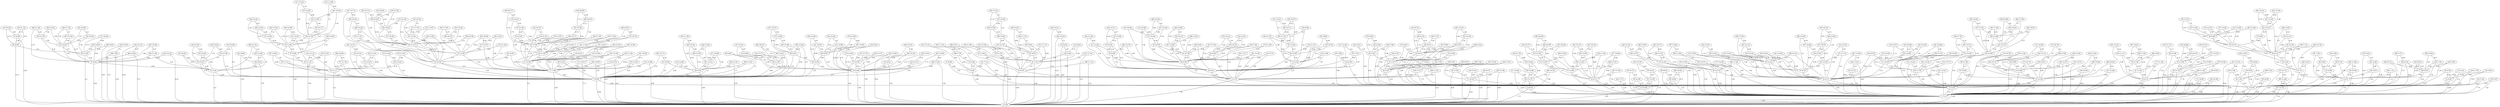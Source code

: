 graph G {
"0 (0.00)";
"1 (7.12)";
"2 (5.80)";
"3 (8.66)";
"4 (3.12)";
"5 (2.23)";
"6 (8.93)";
"7 (4.68)";
"8 (12.20)";
"9 (4.71)";
"10 (6.96)";
"11 (10.63)";
"12 (9.39)";
"13 (10.65)";
"14 (5.97)";
"15 (8.69)";
"16 (13.11)";
"17 (7.69)";
"18 (9.71)";
"19 (10.40)";
"20 (8.76)";
"21 (14.56)";
"22 (7.34)";
"23 (6.01)";
"24 (7.24)";
"25 (6.88)";
"26 (2.05)";
"27 (8.62)";
"28 (11.89)";
"29 (17.11)";
"30 (9.58)";
"31 (12.28)";
"32 (3.00)";
"33 (3.92)";
"34 (9.66)";
"35 (11.14)";
"36 (17.58)";
"37 (8.89)";
"38 (14.39)";
"39 (8.13)";
"40 (15.48)";
"41 (10.78)";
"42 (11.69)";
"43 (9.17)";
"44 (9.22)";
"45 (8.13)";
"46 (11.37)";
"47 (11.62)";
"48 (10.75)";
"49 (12.48)";
"50 (11.52)";
"51 (12.85)";
"52 (10.72)";
"53 (13.90)";
"54 (15.42)";
"55 (12.46)";
"56 (9.86)";
"57 (11.79)";
"58 (12.74)";
"59 (15.37)";
"60 (13.34)";
"61 (1.67)";
"62 (10.05)";
"63 (4.99)";
"64 (9.49)";
"65 (9.59)";
"66 (10.05)";
"67 (13.06)";
"68 (13.08)";
"69 (7.13)";
"70 (15.45)";
"71 (15.89)";
"72 (5.39)";
"73 (10.63)";
"74 (9.70)";
"75 (9.99)";
"76 (12.30)";
"77 (8.40)";
"78 (14.34)";
"79 (10.98)";
"80 (10.90)";
"81 (16.00)";
"82 (5.20)";
"83 (12.72)";
"84 (12.41)";
"85 (16.05)";
"86 (9.91)";
"87 (21.46)";
"88 (5.88)";
"89 (11.29)";
"90 (9.95)";
"91 (12.94)";
"92 (17.27)";
"93 (17.33)";
"94 (14.05)";
"95 (13.40)";
"96 (12.23)";
"97 (8.49)";
"98 (9.86)";
"99 (14.38)";
"100 (13.47)";
"101 (8.07)";
"102 (8.36)";
"103 (14.02)";
"104 (11.78)";
"105 (12.50)";
"106 (14.60)";
"107 (12.93)";
"108 (1.73)";
"109 (8.95)";
"110 (13.08)";
"111 (15.45)";
"112 (12.01)";
"113 (15.87)";
"114 (9.98)";
"115 (4.12)";
"116 (21.22)";
"117 (9.98)";
"118 (8.43)";
"119 (13.85)";
"120 (10.43)";
"121 (14.52)";
"122 (8.96)";
"123 (13.36)";
"124 (8.30)";
"125 (21.65)";
"126 (4.76)";
"127 (18.49)";
"128 (15.54)";
"129 (15.73)";
"130 (10.31)";
"131 (17.12)";
"132 (9.62)";
"133 (14.56)";
"134 (6.51)";
"135 (11.47)";
"136 (10.39)";
"137 (18.42)";
"138 (5.94)";
"139 (19.53)";
"140 (18.28)";
"141 (15.12)";
"142 (20.25)";
"143 (17.17)";
"144 (9.86)";
"145 (10.08)";
"146 (3.67)";
"147 (16.75)";
"148 (19.42)";
"149 (16.01)";
"150 (13.97)";
"151 (15.02)";
"152 (20.83)";
"153 (12.72)";
"154 (16.44)";
"155 (9.06)";
"156 (9.72)";
"157 (12.91)";
"158 (16.38)";
"159 (12.21)";
"160 (25.02)";
"161 (12.91)";
"162 (12.78)";
"163 (7.04)";
"164 (25.77)";
"165 (19.36)";
"166 (15.22)";
"167 (16.69)";
"168 (11.80)";
"169 (23.64)";
"170 (11.65)";
"171 (12.97)";
"172 (8.61)";
"173 (17.74)";
"174 (14.88)";
"175 (6.44)";
"176 (19.33)";
"177 (11.36)";
"178 (16.52)";
"179 (12.84)";
"180 (1.13)";
"181 (17.62)";
"182 (16.17)";
"183 (13.75)";
"184 (14.57)";
"185 (14.85)";
"186 (10.09)";
"187 (8.19)";
"188 (9.03)";
"189 (18.77)";
"190 (11.38)";
"191 (16.87)";
"192 (20.12)";
"193 (7.88)";
"194 (7.60)";
"195 (6.56)";
"196 (13.53)";
"197 (10.78)";
"198 (7.85)";
"199 (4.61)";
"200 (4.43)";
"201 (7.13)";
"202 (9.04)";
"203 (14.32)";
"204 (13.79)";
"205 (14.64)";
"206 (16.06)";
"207 (12.82)";
"208 (12.97)";
"209 (13.80)";
"210 (16.12)";
"211 (14.84)";
"212 (8.70)";
"213 (16.96)";
"214 (12.61)";
"215 (11.17)";
"216 (13.60)";
"217 (10.27)";
"218 (12.80)";
"219 (20.86)";
"220 (14.13)";
"221 (14.61)";
"222 (13.23)";
"223 (13.61)";
"224 (5.81)";
"225 (16.74)";
"226 (15.48)";
"227 (13.56)";
"228 (15.60)";
"229 (9.57)";
"230 (8.73)";
"231 (10.88)";
"232 (16.09)";
"233 (13.64)";
"234 (18.15)";
"235 (13.91)";
"236 (11.81)";
"237 (13.75)";
"238 (15.08)";
"239 (10.57)";
"240 (14.65)";
"241 (14.72)";
"242 (12.87)";
"243 (8.56)";
"244 (8.83)";
"245 (12.77)";
"246 (17.26)";
"247 (14.92)";
"248 (18.69)";
"249 (11.28)";
"250 (11.22)";
"251 (12.41)";
"252 (18.16)";
"253 (11.11)";
"254 (13.93)";
"255 (15.95)";
"256 (6.10)";
"257 (7.54)";
"258 (8.82)";
"259 (14.35)";
"260 (10.03)";
"261 (10.37)";
"262 (16.42)";
"263 (8.46)";
"264 (15.49)";
"265 (11.41)";
"266 (13.58)";
"267 (18.09)";
"268 (10.62)";
"269 (20.95)";
"270 (19.75)";
"271 (15.35)";
"272 (13.25)";
"273 (23.30)";
"274 (12.53)";
"275 (11.37)";
"276 (11.29)";
"277 (12.69)";
"278 (14.32)";
"279 (8.64)";
"280 (13.47)";
"281 (6.89)";
"282 (16.14)";
"283 (18.71)";
"284 (15.96)";
"285 (12.55)";
"286 (16.69)";
"287 (15.36)";
"288 (14.46)";
"289 (14.28)";
"290 (17.23)";
"291 (12.55)";
"292 (16.71)";
"293 (13.00)";
"294 (13.84)";
"295 (11.46)";
"296 (11.36)";
"297 (22.98)";
"298 (20.16)";
"299 (17.04)";
"300 (7.12)";
"301 (16.28)";
"302 (13.24)";
"303 (14.13)";
"304 (14.11)";
"305 (14.32)";
"306 (17.16)";
"307 (9.49)";
"308 (9.91)";
"309 (11.69)";
"310 (5.77)";
"311 (12.64)";
"312 (14.88)";
"313 (9.69)";
"314 (15.23)";
"315 (14.65)";
"316 (16.57)";
"317 (13.42)";
"318 (13.79)";
"319 (25.65)";
"320 (10.48)";
"321 (14.89)";
"322 (16.08)";
"323 (15.37)";
"324 (15.48)";
"325 (13.38)";
"326 (14.14)";
"327 (17.26)";
"328 (10.31)";
"329 (14.68)";
"330 (11.29)";
"331 (13.97)";
"332 (3.05)";
"333 (12.38)";
"334 (8.99)";
"335 (18.72)";
"336 (18.43)";
"337 (17.61)";
"338 (3.58)";
"339 (19.82)";
"340 (13.87)";
"341 (16.51)";
"342 (14.72)";
"343 (21.09)";
"344 (14.91)";
"345 (17.26)";
"346 (16.40)";
"347 (19.07)";
"348 (19.05)";
"349 (9.57)";
"350 (15.53)";
"351 (16.61)";
"352 (18.00)";
"353 (8.94)";
"354 (11.39)";
"355 (27.09)";
"356 (17.03)";
"357 (10.96)";
"358 (6.42)";
"359 (18.72)";
"360 (8.63)";
"361 (16.54)";
"362 (16.03)";
"363 (16.00)";
"364 (15.24)";
"365 (15.65)";
"366 (7.76)";
"367 (12.00)";
"368 (20.07)";
"369 (12.88)";
"370 (14.73)";
"371 (16.69)";
"372 (15.44)";
"373 (20.76)";
"374 (15.90)";
"375 (8.45)";
"376 (9.53)";
"377 (14.46)";
"378 (27.58)";
"379 (13.90)";
"380 (6.05)";
"381 (7.93)";
"382 (8.23)";
"383 (15.17)";
"384 (20.38)";
"385 (17.05)";
"386 (13.44)";
"387 (15.51)";
"388 (11.31)";
"389 (18.49)";
"390 (14.14)";
"391 (14.51)";
"392 (19.87)";
"393 (15.56)";
"394 (11.59)";
"395 (19.55)";
"396 (20.05)";
"397 (16.91)";
"398 (14.83)";
"399 (11.03)";
"400 (11.74)";
"401 (10.59)";
"402 (8.61)";
"403 (9.68)";
"404 (7.68)";
"405 (10.48)";
"406 (5.32)";
"407 (17.63)";
"408 (4.44)";
"409 (24.87)";
"410 (13.15)";
"411 (12.04)";
"412 (15.44)";
"413 (16.68)";
"414 (11.89)";
"415 (12.90)";
"416 (8.74)";
"417 (20.04)";
"418 (28.80)";
"419 (7.32)";
"420 (19.57)";
"421 (15.69)";
"422 (12.02)";
"423 (15.50)";
"424 (10.95)";
"425 (11.33)";
"426 (16.34)";
"427 (14.23)";
"428 (15.46)";
"429 (15.16)";
"430 (5.58)";
"431 (13.74)";
"432 (7.28)";
"433 (13.09)";
"434 (9.61)";
"435 (18.32)";
"436 (21.79)";
"437 (16.57)";
"438 (17.70)";
"439 (13.65)";
"440 (10.15)";
"441 (2.08)";
"442 (12.71)";
"443 (15.76)";
"444 (18.77)";
"445 (14.61)";
"446 (18.68)";
"447 (18.16)";
"448 (20.77)";
"449 (12.83)";
"450 (7.23)";
"451 (10.39)";
"452 (13.22)";
"453 (10.44)";
"454 (15.83)";
"455 (19.84)";
"456 (17.93)";
"457 (15.71)";
"458 (16.69)";
"459 (14.91)";
"460 (14.60)";
"461 (18.88)";
"462 (11.89)";
"463 (11.29)";
"464 (20.67)";
"465 (12.79)";
"466 (17.36)";
"467 (12.05)";
"468 (14.15)";
"469 (16.82)";
"470 (16.69)";
"471 (18.39)";
"472 (11.54)";
"473 (12.03)";
"474 (15.17)";
"475 (10.44)";
"476 (5.87)";
"477 (10.96)";
"478 (3.83)";
"479 (17.40)";
"480 (23.04)";
"481 (13.59)";
"482 (14.59)";
"483 (10.78)";
"484 (9.96)";
"485 (28.56)";
"486 (18.72)";
"487 (13.49)";
"488 (16.25)";
"489 (8.01)";
"490 (17.90)";
"491 (9.35)";
"492 (21.50)";
"493 (10.61)";
"494 (10.16)";
"495 (5.42)";
"496 (7.37)";
"497 (24.10)";
"498 (13.62)";
"499 (14.04)";
"140 (18.28)" -- "137 (18.42)" [label="6.14"];
"479 (17.40)" -- "40 (15.48)" [label="1.92"];
"357 (10.96)" -- "1 (7.12)" [label="3.84"];
"135 (11.47)" -- "80 (10.90)" [label="8.58"];
"159 (12.21)" -- "62 (10.05)" [label="6.39"];
"71 (15.89)" -- "1 (7.12)" [label="8.77"];
"60 (13.34)" -- "3 (8.66)" [label="4.68"];
"433 (13.09)" -- "56 (9.86)" [label="3.23"];
"129 (15.73)" -- "114 (9.98)" [label="5.75"];
"456 (17.93)" -- "303 (14.13)" [label="5.62"];
"19 (10.40)" -- "3 (8.66)" [label="3.55"];
"130 (10.31)" -- "112 (12.01)" [label="1.7"];
"430 (5.58)" -- "188 (9.03)" [label="6.38"];
"464 (20.67)" -- "445 (14.61)" [label="7.56"];
"75 (9.99)" -- "39 (8.13)" [label="1.86"];
"285 (12.55)" -- "251 (12.41)" [label="1.58"];
"323 (15.37)" -- "190 (11.38)" [label="3.99"];
"161 (12.91)" -- "92 (17.27)" [label="9.34"];
"199 (4.61)" -- "0 (0.00)" [label="6.61"];
"192 (20.12)" -- "50 (11.52)" [label="8.6"];
"247 (14.92)" -- "238 (15.08)" [label="4.89"];
"59 (15.37)" -- "49 (12.48)" [label="4.51"];
"396 (20.05)" -- "321 (14.89)" [label="8.43"];
"498 (13.62)" -- "207 (12.82)" [label="3.53"];
"273 (23.30)" -- "92 (17.27)" [label="9.14"];
"272 (13.25)" -- "17 (7.69)" [label="9.28"];
"207 (12.82)" -- "30 (9.58)" [label="8.93"];
"84 (12.41)" -- "18 (9.71)" [label="6.03"];
"237 (13.75)" -- "73 (10.63)" [label="9.49"];
"361 (16.54)" -- "136 (10.39)" [label="7.45"];
"352 (18.00)" -- "120 (10.43)" [label="9.53"];
"256 (6.10)" -- "188 (9.03)" [label="4.89"];
"48 (10.75)" -- "18 (9.71)" [label="1.04"];
"175 (6.44)" -- "134 (6.51)" [label="6.15"];
"468 (14.15)" -- "71 (15.89)" [label="9.59"];
"254 (13.93)" -- "16 (13.11)" [label="5.32"];
"79 (10.98)" -- "31 (12.28)" [label="4.18"];
"0 (0.00)" -- "1 (7.12)" [label="8.64"];
"79 (10.98)" -- "15 (8.69)" [label="2.29"];
"89 (11.29)" -- "27 (8.62)" [label="3.21"];
"199 (4.61)" -- "26 (2.05)" [label="2.56"];
"191 (16.87)" -- "66 (10.05)" [label="9.99"];
"489 (8.01)" -- "14 (5.97)" [label="2.04"];
"359 (18.72)" -- "53 (13.90)" [label="6.25"];
"329 (14.68)" -- "1 (7.12)" [label="7.56"];
"380 (6.05)" -- "0 (0.00)" [label="6.05"];
"235 (13.91)" -- "35 (11.14)" [label="6.96"];
"84 (12.41)" -- "74 (9.70)" [label="2.71"];
"300 (7.12)" -- "9 (4.71)" [label="2.41"];
"206 (16.06)" -- "121 (14.52)" [label="6.92"];
"293 (13.00)" -- "244 (8.83)" [label="4.17"];
"189 (18.77)" -- "21 (14.56)" [label="4.21"];
"88 (5.88)" -- "5 (2.23)" [label="3.65"];
"142 (20.25)" -- "8 (12.20)" [label="8.05"];
"422 (12.02)" -- "27 (8.62)" [label="4.58"];
"40 (15.48)" -- "21 (14.56)" [label="3.69"];
"431 (13.74)" -- "22 (7.34)" [label="6.4"];
"427 (14.23)" -- "38 (14.39)" [label="3.08"];
"490 (17.90)" -- "362 (16.03)" [label="5.7"];
"72 (5.39)" -- "4 (3.12)" [label="2.27"];
"314 (15.23)" -- "18 (9.71)" [label="5.52"];
"48 (10.75)" -- "1 (7.12)" [label="5.62"];
"436 (21.79)" -- "339 (19.82)" [label="9.89"];
"124 (8.30)" -- "0 (0.00)" [label="8.3"];
"480 (23.04)" -- "471 (18.39)" [label="6.9"];
"146 (3.67)" -- "0 (0.00)" [label="3.67"];
"175 (6.44)" -- "26 (2.05)" [label="4.39"];
"358 (6.42)" -- "0 (0.00)" [label="6.42"];
"221 (14.61)" -- "1 (7.12)" [label="7.49"];
"160 (25.02)" -- "54 (15.42)" [label="9.6"];
"80 (10.90)" -- "72 (5.39)" [label="5.51"];
"3 (8.66)" -- "2 (5.80)" [label="8.99"];
"41 (10.78)" -- "23 (6.01)" [label="4.77"];
"283 (18.71)" -- "92 (17.27)" [label="1.44"];
"338 (3.58)" -- "5 (2.23)" [label="1.35"];
"228 (15.60)" -- "92 (17.27)" [label="9.68"];
"419 (7.32)" -- "0 (0.00)" [label="7.32"];
"4 (3.12)" -- "2 (5.80)" [label="7.56"];
"195 (6.56)" -- "2 (5.80)" [label="5.59"];
"354 (11.39)" -- "190 (11.38)" [label="9.85"];
"290 (17.23)" -- "238 (15.08)" [label="2.15"];
"140 (18.28)" -- "30 (9.58)" [label="8.7"];
"462 (11.89)" -- "1 (7.12)" [label="4.77"];
"499 (14.04)" -- "188 (9.03)" [label="5.01"];
"488 (16.25)" -- "13 (10.65)" [label="8.75"];
"482 (14.59)" -- "6 (8.93)" [label="5.66"];
"126 (4.76)" -- "26 (2.05)" [label="9.83"];
"438 (17.70)" -- "372 (15.44)" [label="3.44"];
"6 (8.93)" -- "2 (5.80)" [label="3.13"];
"462 (11.89)" -- "145 (10.08)" [label="7.36"];
"443 (15.76)" -- "376 (9.53)" [label="6.23"];
"225 (16.74)" -- "41 (10.78)" [label="7.16"];
"243 (8.56)" -- "82 (5.20)" [label="4.07"];
"285 (12.55)" -- "20 (8.76)" [label="3.79"];
"469 (16.82)" -- "347 (19.07)" [label="2.25"];
"118 (8.43)" -- "102 (8.36)" [label="1.87"];
"332 (3.05)" -- "0 (0.00)" [label="3.05"];
"47 (11.62)" -- "1 (7.12)" [label="8.76"];
"233 (13.64)" -- "73 (10.63)" [label="5.4"];
"61 (1.67)" -- "0 (0.00)" [label="1.67"];
"278 (14.32)" -- "64 (9.49)" [label="4.83"];
"178 (16.52)" -- "31 (12.28)" [label="4.24"];
"424 (10.95)" -- "2 (5.80)" [label="9.74"];
"446 (18.68)" -- "217 (10.27)" [label="8.92"];
"350 (15.53)" -- "123 (13.36)" [label="7.9"];
"252 (18.16)" -- "18 (9.71)" [label="9.5"];
"210 (16.12)" -- "21 (14.56)" [label="1.56"];
"304 (14.11)" -- "129 (15.73)" [label="3.09"];
"311 (12.64)" -- "23 (6.01)" [label="9.05"];
"124 (8.30)" -- "23 (6.01)" [label="9.32"];
"297 (22.98)" -- "71 (15.89)" [label="7.09"];
"296 (11.36)" -- "27 (8.62)" [label="2.74"];
"325 (13.38)" -- "22 (7.34)" [label="6.04"];
"102 (8.36)" -- "22 (7.34)" [label="1.02"];
"158 (16.38)" -- "1 (7.12)" [label="9.64"];
"352 (18.00)" -- "89 (11.29)" [label="7.38"];
"382 (8.23)" -- "134 (6.51)" [label="1.72"];
"440 (10.15)" -- "429 (15.16)" [label="7.85"];
"40 (15.48)" -- "28 (11.89)" [label="3.59"];
"332 (3.05)" -- "12 (9.39)" [label="9.45"];
"364 (15.24)" -- "120 (10.43)" [label="4.81"];
"339 (19.82)" -- "329 (14.68)" [label="5.14"];
"310 (5.77)" -- "30 (9.58)" [label="8.38"];
"95 (13.40)" -- "11 (10.63)" [label="2.77"];
"14 (5.97)" -- "4 (3.12)" [label="2.85"];
"423 (15.50)" -- "223 (13.61)" [label="1.89"];
"486 (18.72)" -- "18 (9.71)" [label="9.16"];
"242 (12.87)" -- "24 (7.24)" [label="5.63"];
"406 (5.32)" -- "0 (0.00)" [label="5.32"];
"451 (10.39)" -- "17 (7.69)" [label="2.7"];
"453 (10.44)" -- "349 (9.57)" [label="2.41"];
"496 (7.37)" -- "358 (6.42)" [label="9.09"];
"170 (11.65)" -- "30 (9.58)" [label="2.07"];
"15 (8.69)" -- "2 (5.80)" [label="2.89"];
"53 (13.90)" -- "1 (7.12)" [label="6.78"];
"337 (17.61)" -- "106 (14.60)" [label="3.01"];
"185 (14.85)" -- "15 (8.69)" [label="6.16"];
"351 (16.61)" -- "28 (11.89)" [label="4.72"];
"217 (10.27)" -- "17 (7.69)" [label="2.58"];
"10 (6.96)" -- "7 (4.68)" [label="2.28"];
"27 (8.62)" -- "2 (5.80)" [label="2.82"];
"277 (12.69)" -- "48 (10.75)" [label="3.51"];
"54 (15.42)" -- "8 (12.20)" [label="8.28"];
"179 (12.84)" -- "111 (15.45)" [label="2.61"];
"250 (11.22)" -- "97 (8.49)" [label="2.73"];
"171 (12.97)" -- "17 (7.69)" [label="7.59"];
"212 (8.70)" -- "2 (5.80)" [label="4.47"];
"485 (28.56)" -- "269 (20.95)" [label="7.61"];
"450 (7.23)" -- "230 (8.73)" [label="3.02"];
"52 (10.72)" -- "39 (8.13)" [label="4.31"];
"389 (18.49)" -- "31 (12.28)" [label="7.7"];
"322 (16.08)" -- "232 (16.09)" [label="2.13"];
"236 (11.81)" -- "1 (7.12)" [label="4.69"];
"297 (22.98)" -- "125 (21.65)" [label="3.35"];
"365 (15.65)" -- "1 (7.12)" [label="8.53"];
"458 (16.69)" -- "241 (14.72)" [label="1.97"];
"164 (25.77)" -- "113 (15.87)" [label="9.9"];
"400 (11.74)" -- "101 (8.07)" [label="4.62"];
"490 (17.90)" -- "241 (14.72)" [label="3.18"];
"173 (17.74)" -- "19 (10.40)" [label="7.34"];
"249 (11.28)" -- "45 (8.13)" [label="3.15"];
"392 (19.87)" -- "106 (14.60)" [label="5.27"];
"61 (1.67)" -- "26 (2.05)" [label="8.84"];
"340 (13.87)" -- "2 (5.80)" [label="8.07"];
"169 (23.64)" -- "92 (17.27)" [label="6.59"];
"483 (10.78)" -- "9 (4.71)" [label="6.07"];
"37 (8.89)" -- "35 (11.14)" [label="2.25"];
"193 (7.88)" -- "0 (0.00)" [label="7.88"];
"167 (16.69)" -- "74 (9.70)" [label="6.99"];
"299 (17.04)" -- "47 (11.62)" [label="5.42"];
"162 (12.78)" -- "80 (10.90)" [label="1.88"];
"222 (13.23)" -- "112 (12.01)" [label="1.22"];
"5 (2.23)" -- "0 (0.00)" [label="2.23"];
"75 (9.99)" -- "52 (10.72)" [label="5.88"];
"92 (17.27)" -- "51 (12.85)" [label="8.23"];
"147 (16.75)" -- "31 (12.28)" [label="6.08"];
"62 (10.05)" -- "39 (8.13)" [label="7.78"];
"498 (13.62)" -- "41 (10.78)" [label="2.84"];
"176 (19.33)" -- "87 (21.46)" [label="5.56"];
"121 (14.52)" -- "55 (12.46)" [label="2.06"];
"275 (11.37)" -- "1 (7.12)" [label="4.25"];
"294 (13.84)" -- "2 (5.80)" [label="8.04"];
"312 (14.88)" -- "2 (5.80)" [label="9.08"];
"226 (15.48)" -- "1 (7.12)" [label="8.36"];
"334 (8.99)" -- "265 (11.41)" [label="8.5"];
"56 (9.86)" -- "52 (10.72)" [label="2.96"];
"380 (6.05)" -- "108 (1.73)" [label="6.56"];
"136 (10.39)" -- "37 (8.89)" [label="1.5"];
"398 (14.83)" -- "39 (8.13)" [label="6.7"];
"413 (16.68)" -- "20 (8.76)" [label="7.92"];
"111 (15.45)" -- "104 (11.78)" [label="7.34"];
"224 (5.81)" -- "0 (0.00)" [label="5.81"];
"428 (15.46)" -- "285 (12.55)" [label="2.91"];
"29 (17.11)" -- "16 (13.11)" [label="4.41"];
"76 (12.30)" -- "47 (11.62)" [label="3.23"];
"238 (15.08)" -- "209 (13.80)" [label="5.53"];
"399 (11.03)" -- "4 (3.12)" [label="9.61"];
"254 (13.93)" -- "3 (8.66)" [label="5.27"];
"325 (13.38)" -- "58 (12.74)" [label="1.74"];
"405 (10.48)" -- "27 (8.62)" [label="1.86"];
"55 (12.46)" -- "37 (8.89)" [label="9.16"];
"141 (15.12)" -- "35 (11.14)" [label="6.51"];
"415 (12.90)" -- "375 (8.45)" [label="9.35"];
"70 (15.45)" -- "28 (11.89)" [label="3.56"];
"58 (12.74)" -- "22 (7.34)" [label="9.73"];
"320 (10.48)" -- "15 (8.69)" [label="6.18"];
"10 (6.96)" -- "4 (3.12)" [label="7.24"];
"291 (12.55)" -- "30 (9.58)" [label="8.55"];
"367 (12.00)" -- "25 (6.88)" [label="9.0"];
"242 (12.87)" -- "155 (9.06)" [label="8.41"];
"445 (14.61)" -- "60 (13.34)" [label="6.09"];
"497 (24.10)" -- "347 (19.07)" [label="5.03"];
"67 (13.06)" -- "55 (12.46)" [label="8.16"];
"374 (15.90)" -- "264 (15.49)" [label="2.53"];
"421 (15.69)" -- "18 (9.71)" [label="5.98"];
"11 (10.63)" -- "2 (5.80)" [label="4.83"];
"378 (27.58)" -- "148 (19.42)" [label="8.16"];
"91 (12.94)" -- "80 (10.90)" [label="8.71"];
"8 (12.20)" -- "3 (8.66)" [label="9.78"];
"282 (16.14)" -- "223 (13.61)" [label="2.53"];
"204 (13.79)" -- "120 (10.43)" [label="7.58"];
"451 (10.39)" -- "171 (12.97)" [label="2.69"];
"116 (21.22)" -- "21 (14.56)" [label="7.45"];
"260 (10.03)" -- "118 (8.43)" [label="7.2"];
"153 (12.72)" -- "101 (8.07)" [label="7.9"];
"255 (15.95)" -- "43 (9.17)" [label="6.78"];
"107 (12.93)" -- "13 (10.65)" [label="2.28"];
"327 (17.26)" -- "41 (10.78)" [label="6.48"];
"122 (8.96)" -- "25 (6.88)" [label="2.08"];
"18 (9.71)" -- "15 (8.69)" [label="1.02"];
"28 (11.89)" -- "21 (14.56)" [label="2.67"];
"93 (17.33)" -- "92 (17.27)" [label="4.44"];
"279 (8.64)" -- "82 (5.20)" [label="3.44"];
"416 (8.74)" -- "134 (6.51)" [label="2.23"];
"73 (10.63)" -- "2 (5.80)" [label="4.83"];
"395 (19.55)" -- "289 (14.28)" [label="5.72"];
"121 (14.52)" -- "35 (11.14)" [label="9.74"];
"284 (15.96)" -- "241 (14.72)" [label="1.24"];
"195 (6.56)" -- "0 (0.00)" [label="6.56"];
"21 (14.56)" -- "17 (7.69)" [label="7.07"];
"402 (8.61)" -- "5 (2.23)" [label="6.38"];
"419 (7.32)" -- "188 (9.03)" [label="3.49"];
"156 (9.72)" -- "63 (4.99)" [label="6.67"];
"147 (16.75)" -- "114 (9.98)" [label="6.77"];
"411 (12.04)" -- "257 (7.54)" [label="4.5"];
"183 (13.75)" -- "6 (8.93)" [label="6.71"];
"337 (17.61)" -- "284 (15.96)" [label="7.91"];
"67 (13.06)" -- "37 (8.89)" [label="4.17"];
"246 (17.26)" -- "28 (11.89)" [label="5.37"];
"317 (13.42)" -- "136 (10.39)" [label="3.03"];
"151 (15.02)" -- "104 (11.78)" [label="5.58"];
"353 (8.94)" -- "1 (7.12)" [label="1.82"];
"7 (4.68)" -- "0 (0.00)" [label="4.68"];
"450 (7.23)" -- "61 (1.67)" [label="5.56"];
"115 (4.12)" -- "12 (9.39)" [label="6.46"];
"203 (14.32)" -- "15 (8.69)" [label="6.37"];
"341 (16.51)" -- "1 (7.12)" [label="9.39"];
"77 (8.40)" -- "26 (2.05)" [label="8.55"];
"309 (11.69)" -- "239 (10.57)" [label="1.12"];
"363 (16.00)" -- "352 (18.00)" [label="2.0"];
"164 (25.77)" -- "125 (21.65)" [label="7.16"];
"12 (9.39)" -- "0 (0.00)" [label="9.39"];
"92 (17.27)" -- "19 (10.40)" [label="6.87"];
"35 (11.14)" -- "16 (13.11)" [label="7.12"];
"474 (15.17)" -- "104 (11.78)" [label="5.86"];
"340 (13.87)" -- "95 (13.40)" [label="1.15"];
"16 (13.11)" -- "3 (8.66)" [label="4.45"];
"38 (14.39)" -- "2 (5.80)" [label="8.59"];
"182 (16.17)" -- "136 (10.39)" [label="6.99"];
"321 (14.89)" -- "31 (12.28)" [label="9.93"];
"100 (13.47)" -- "2 (5.80)" [label="7.95"];
"188 (9.03)" -- "5 (2.23)" [label="7.49"];
"362 (16.03)" -- "241 (14.72)" [label="1.31"];
"335 (18.72)" -- "173 (17.74)" [label="7.8"];
"273 (23.30)" -- "148 (19.42)" [label="3.88"];
"245 (12.77)" -- "25 (6.88)" [label="5.89"];
"197 (10.78)" -- "2 (5.80)" [label="7.54"];
"292 (16.71)" -- "265 (11.41)" [label="9.02"];
"36 (17.58)" -- "21 (14.56)" [label="7.39"];
"437 (16.57)" -- "374 (15.90)" [label="5.02"];
"343 (21.09)" -- "111 (15.45)" [label="7.91"];
"283 (18.71)" -- "169 (23.64)" [label="6.12"];
"244 (8.83)" -- "2 (5.80)" [label="7.87"];
"223 (13.61)" -- "39 (8.13)" [label="5.48"];
"86 (9.91)" -- "66 (10.05)" [label="3.37"];
"381 (7.93)" -- "5 (2.23)" [label="5.7"];
"326 (14.14)" -- "208 (12.97)" [label="4.35"];
"177 (11.36)" -- "47 (11.62)" [label="3.9"];
"37 (8.89)" -- "2 (5.80)" [label="3.09"];
"276 (11.29)" -- "114 (9.98)" [label="1.31"];
"24 (7.24)" -- "0 (0.00)" [label="7.63"];
"481 (13.59)" -- "1 (7.12)" [label="8.85"];
"188 (9.03)" -- "0 (0.00)" [label="9.03"];
"408 (4.44)" -- "61 (1.67)" [label="2.77"];
"33 (3.92)" -- "7 (4.68)" [label="5.45"];
"143 (17.17)" -- "60 (13.34)" [label="3.83"];
"31 (12.28)" -- "1 (7.12)" [label="5.16"];
"476 (5.87)" -- "1 (7.12)" [label="7.61"];
"302 (13.24)" -- "133 (14.56)" [label="2.52"];
"495 (5.42)" -- "0 (0.00)" [label="5.42"];
"11 (10.63)" -- "6 (8.93)" [label="2.58"];
"495 (5.42)" -- "108 (1.73)" [label="7.4"];
"76 (12.30)" -- "45 (8.13)" [label="9.5"];
"487 (13.49)" -- "39 (8.13)" [label="6.2"];
"258 (8.82)" -- "23 (6.01)" [label="2.81"];
"181 (17.62)" -- "21 (14.56)" [label="3.06"];
"131 (17.12)" -- "18 (9.71)" [label="7.41"];
"66 (10.05)" -- "25 (6.88)" [label="4.0"];
"258 (8.82)" -- "41 (10.78)" [label="1.99"];
"464 (20.67)" -- "60 (13.34)" [label="7.33"];
"210 (16.12)" -- "116 (21.22)" [label="5.1"];
"386 (13.44)" -- "25 (6.88)" [label="6.86"];
"213 (16.96)" -- "30 (9.58)" [label="7.38"];
"80 (10.90)" -- "23 (6.01)" [label="5.89"];
"4 (3.12)" -- "0 (0.00)" [label="3.81"];
"158 (16.38)" -- "31 (12.28)" [label="4.1"];
"292 (16.71)" -- "91 (12.94)" [label="3.77"];
"296 (11.36)" -- "204 (13.79)" [label="2.43"];
"45 (8.13)" -- "15 (8.69)" [label="2.98"];
"94 (14.05)" -- "30 (9.58)" [label="4.47"];
"418 (28.80)" -- "355 (27.09)" [label="1.71"];
"183 (13.75)" -- "1 (7.12)" [label="6.63"];
"172 (8.61)" -- "2 (5.80)" [label="2.81"];
"442 (12.71)" -- "375 (8.45)" [label="4.26"];
"150 (13.97)" -- "36 (17.58)" [label="7.63"];
"421 (15.69)" -- "84 (12.41)" [label="5.46"];
"200 (4.43)" -- "0 (0.00)" [label="4.43"];
"366 (7.76)" -- "33 (3.92)" [label="3.84"];
"395 (19.55)" -- "19 (10.40)" [label="9.15"];
"8 (12.20)" -- "2 (5.80)" [label="6.4"];
"78 (14.34)" -- "1 (7.12)" [label="7.22"];
"435 (18.32)" -- "298 (20.16)" [label="1.84"];
"437 (16.57)" -- "86 (9.91)" [label="6.66"];
"439 (13.65)" -- "43 (9.17)" [label="4.48"];
"447 (18.16)" -- "255 (15.95)" [label="7.82"];
"58 (12.74)" -- "2 (5.80)" [label="6.94"];
"364 (15.24)" -- "204 (13.79)" [label="7.49"];
"85 (16.05)" -- "19 (10.40)" [label="8.46"];
"471 (18.39)" -- "137 (18.42)" [label="4.88"];
"463 (11.29)" -- "23 (6.01)" [label="5.28"];
"186 (10.09)" -- "3 (8.66)" [label="1.43"];
"399 (11.03)" -- "2 (5.80)" [label="5.23"];
"66 (10.05)" -- "3 (8.66)" [label="1.39"];
"374 (15.90)" -- "86 (9.91)" [label="5.99"];
"129 (15.73)" -- "31 (12.28)" [label="9.39"];
"321 (14.89)" -- "1 (7.12)" [label="7.77"];
"384 (20.38)" -- "51 (12.85)" [label="7.53"];
"240 (14.65)" -- "37 (8.89)" [label="5.76"];
"32 (3.00)" -- "9 (4.71)" [label="1.71"];
"149 (16.01)" -- "114 (9.98)" [label="6.03"];
"272 (13.25)" -- "3 (8.66)" [label="4.59"];
"39 (8.13)" -- "9 (4.71)" [label="7.42"];
"414 (11.89)" -- "361 (16.54)" [label="8.32"];
"259 (14.35)" -- "2 (5.80)" [label="8.55"];
"98 (9.86)" -- "60 (13.34)" [label="6.81"];
"214 (12.61)" -- "18 (9.71)" [label="2.9"];
"476 (5.87)" -- "0 (0.00)" [label="5.87"];
"125 (21.65)" -- "113 (15.87)" [label="5.78"];
"413 (16.68)" -- "251 (12.41)" [label="5.84"];
"486 (18.72)" -- "84 (12.41)" [label="6.31"];
"87 (21.46)" -- "36 (17.58)" [label="5.29"];
"461 (18.88)" -- "111 (15.45)" [label="4.51"];
"127 (18.49)" -- "92 (17.27)" [label="1.22"];
"234 (18.15)" -- "64 (9.49)" [label="9.41"];
"481 (13.59)" -- "236 (11.81)" [label="1.78"];
"379 (13.90)" -- "109 (8.95)" [label="4.95"];
"13 (10.65)" -- "2 (5.80)" [label="4.85"];
"384 (20.38)" -- "92 (17.27)" [label="3.33"];
"338 (3.58)" -- "156 (9.72)" [label="7.39"];
"97 (8.49)" -- "90 (9.95)" [label="1.46"];
"137 (18.42)" -- "30 (9.58)" [label="8.84"];
"209 (13.80)" -- "14 (5.97)" [label="7.83"];
"361 (16.54)" -- "216 (13.60)" [label="2.94"];
"119 (13.85)" -- "74 (9.70)" [label="7.46"];
"172 (8.61)" -- "25 (6.88)" [label="2.99"];
"200 (4.43)" -- "9 (4.71)" [label="8.37"];
"156 (9.72)" -- "5 (2.23)" [label="7.49"];
"180 (1.13)" -- "0 (0.00)" [label="1.13"];
"222 (13.23)" -- "16 (13.11)" [label="4.85"];
"25 (6.88)" -- "2 (5.80)" [label="1.08"];
"221 (14.61)" -- "18 (9.71)" [label="7.05"];
"346 (16.40)" -- "66 (10.05)" [label="6.35"];
"55 (12.46)" -- "35 (11.14)" [label="1.32"];
"318 (13.79)" -- "1 (7.12)" [label="6.67"];
"231 (10.88)" -- "109 (8.95)" [label="5.13"];
"232 (16.09)" -- "111 (15.45)" [label="9.88"];
"251 (12.41)" -- "3 (8.66)" [label="4.1"];
"227 (13.56)" -- "223 (13.61)" [label="6.44"];
"422 (12.02)" -- "2 (5.80)" [label="6.22"];
"42 (11.69)" -- "14 (5.97)" [label="6.33"];
"313 (9.69)" -- "26 (2.05)" [label="7.64"];
"231 (10.88)" -- "25 (6.88)" [label="4.0"];
"346 (16.40)" -- "191 (16.87)" [label="5.67"];
"149 (16.01)" -- "31 (12.28)" [label="8.95"];
"369 (12.88)" -- "2 (5.80)" [label="7.08"];
"266 (13.58)" -- "11 (10.63)" [label="2.95"];
"447 (18.16)" -- "43 (9.17)" [label="8.99"];
"3 (8.66)" -- "0 (0.00)" [label="8.66"];
"46 (11.37)" -- "13 (10.65)" [label="2.24"];
"405 (10.48)" -- "295 (11.46)" [label="3.78"];
"295 (11.46)" -- "27 (8.62)" [label="2.84"];
"54 (15.42)" -- "3 (8.66)" [label="6.76"];
"455 (19.84)" -- "337 (17.61)" [label="9.53"];
"324 (15.48)" -- "231 (10.88)" [label="4.6"];
"391 (14.51)" -- "292 (16.71)" [label="8.34"];
"227 (13.56)" -- "39 (8.13)" [label="5.43"];
"51 (12.85)" -- "17 (7.69)" [label="5.16"];
"86 (9.91)" -- "3 (8.66)" [label="1.25"];
"208 (12.97)" -- "1 (7.12)" [label="5.85"];
"278 (14.32)" -- "234 (18.15)" [label="7.26"];
"291 (12.55)" -- "4 (3.12)" [label="9.43"];
"409 (24.87)" -- "355 (27.09)" [label="4.13"];
"9 (4.71)" -- "5 (2.23)" [label="9.52"];
"303 (14.13)" -- "18 (9.71)" [label="4.42"];
"397 (16.91)" -- "299 (17.04)" [label="8.01"];
"18 (9.71)" -- "1 (7.12)" [label="3.49"];
"145 (10.08)" -- "5 (2.23)" [label="8.36"];
"299 (17.04)" -- "76 (12.30)" [label="4.79"];
"345 (17.26)" -- "284 (15.96)" [label="6.65"];
"217 (10.27)" -- "51 (12.85)" [label="4.93"];
"457 (15.71)" -- "395 (19.55)" [label="5.02"];
"166 (15.22)" -- "74 (9.70)" [label="5.78"];
"287 (15.36)" -- "120 (10.43)" [label="7.49"];
"88 (5.88)" -- "63 (4.99)" [label="5.03"];
"56 (9.86)" -- "39 (8.13)" [label="1.73"];
"275 (11.37)" -- "68 (13.08)" [label="1.71"];
"33 (3.92)" -- "0 (0.00)" [label="3.92"];
"286 (16.69)" -- "3 (8.66)" [label="8.03"];
"229 (9.57)" -- "2 (5.80)" [label="3.77"];
"202 (9.04)" -- "14 (5.97)" [label="3.07"];
"268 (10.62)" -- "27 (8.62)" [label="2.0"];
"348 (19.05)" -- "333 (12.38)" [label="6.67"];
"385 (17.05)" -- "298 (20.16)" [label="5.37"];
"259 (14.35)" -- "20 (8.76)" [label="9.05"];
"344 (14.91)" -- "234 (18.15)" [label="3.24"];
"85 (16.05)" -- "17 (7.69)" [label="8.36"];
"306 (17.16)" -- "287 (15.36)" [label="1.8"];
"473 (12.03)" -- "254 (13.93)" [label="7.84"];
"323 (15.37)" -- "255 (15.95)" [label="5.48"];
"394 (11.59)" -- "20 (8.76)" [label="2.83"];
"130 (10.31)" -- "3 (8.66)" [label="1.65"];
"371 (16.69)" -- "129 (15.73)" [label="4.1"];
"135 (11.47)" -- "23 (6.01)" [label="5.46"];
"30 (9.58)" -- "23 (6.01)" [label="7.75"];
"197 (10.78)" -- "1 (7.12)" [label="3.66"];
"239 (10.57)" -- "1 (7.12)" [label="3.45"];
"26 (2.05)" -- "0 (0.00)" [label="2.05"];
"385 (17.05)" -- "51 (12.85)" [label="4.2"];
"342 (14.72)" -- "2 (5.80)" [label="8.92"];
"438 (17.70)" -- "387 (15.51)" [label="2.19"];
"120 (10.43)" -- "89 (11.29)" [label="3.73"];
"157 (12.91)" -- "25 (6.88)" [label="6.03"];
"241 (14.72)" -- "15 (8.69)" [label="6.03"];
"69 (7.13)" -- "4 (3.12)" [label="4.01"];
"98 (9.86)" -- "3 (8.66)" [label="1.2"];
"247 (14.92)" -- "209 (13.80)" [label="1.12"];
"452 (13.22)" -- "45 (8.13)" [label="5.09"];
"191 (16.87)" -- "109 (8.95)" [label="7.92"];
"383 (15.17)" -- "81 (16.00)" [label="9.33"];
"64 (9.49)" -- "4 (3.12)" [label="8.17"];
"298 (20.16)" -- "92 (17.27)" [label="5.96"];
"289 (14.28)" -- "93 (17.33)" [label="3.14"];
"418 (28.80)" -- "409 (24.87)" [label="9.38"];
"194 (7.60)" -- "26 (2.05)" [label="8.74"];
"319 (25.65)" -- "169 (23.64)" [label="8.85"];
"108 (1.73)" -- "0 (0.00)" [label="1.73"];
"68 (13.08)" -- "53 (13.90)" [label="9.15"];
"274 (12.53)" -- "52 (10.72)" [label="1.81"];
"280 (13.47)" -- "48 (10.75)" [label="2.72"];
"382 (8.23)" -- "230 (8.73)" [label="6.54"];
"225 (16.74)" -- "207 (12.82)" [label="3.92"];
"69 (7.13)" -- "30 (9.58)" [label="2.45"];
"270 (19.75)" -- "181 (17.62)" [label="6.69"];
"440 (10.15)" -- "25 (6.88)" [label="3.27"];
"282 (16.14)" -- "227 (13.56)" [label="9.94"];
"423 (15.50)" -- "227 (13.56)" [label="8.84"];
"111 (15.45)" -- "18 (9.71)" [label="9.72"];
"105 (12.50)" -- "48 (10.75)" [label="4.29"];
"261 (10.37)" -- "3 (8.66)" [label="1.71"];
"257 (7.54)" -- "23 (6.01)" [label="1.53"];
"460 (14.60)" -- "167 (16.69)" [label="6.35"];
"110 (13.08)" -- "23 (6.01)" [label="7.07"];
"480 (23.04)" -- "137 (18.42)" [label="4.62"];
"139 (19.53)" -- "111 (15.45)" [label="5.78"];
"434 (9.61)" -- "109 (8.95)" [label="6.18"];
"47 (11.62)" -- "45 (8.13)" [label="3.49"];
"281 (6.89)" -- "2 (5.80)" [label="1.09"];
"212 (8.70)" -- "17 (7.69)" [label="1.01"];
"326 (14.14)" -- "1 (7.12)" [label="7.02"];
"280 (13.47)" -- "78 (14.34)" [label="3.35"];
"63 (4.99)" -- "0 (0.00)" [label="4.99"];
"308 (9.91)" -- "1 (7.12)" [label="2.79"];
"460 (14.60)" -- "74 (9.70)" [label="4.9"];
"274 (12.53)" -- "56 (9.86)" [label="7.96"];
"322 (16.08)" -- "104 (11.78)" [label="4.3"];
"115 (4.12)" -- "0 (0.00)" [label="4.12"];
"387 (15.51)" -- "372 (15.44)" [label="6.5"];
"439 (13.65)" -- "113 (15.87)" [label="2.61"];
"96 (12.23)" -- "17 (7.69)" [label="4.54"];
"375 (8.45)" -- "34 (9.66)" [label="1.21"];
"392 (19.87)" -- "284 (15.96)" [label="7.93"];
"246 (17.26)" -- "36 (17.58)" [label="5.78"];
"262 (16.42)" -- "67 (13.06)" [label="3.36"];
"357 (10.96)" -- "309 (11.69)" [label="5.73"];
"327 (17.26)" -- "30 (9.58)" [label="8.21"];
"192 (20.12)" -- "53 (13.90)" [label="7.84"];
"407 (17.63)" -- "43 (9.17)" [label="8.46"];
"198 (7.85)" -- "27 (8.62)" [label="1.94"];
"45 (8.13)" -- "1 (7.12)" [label="1.01"];
"484 (9.96)" -- "45 (8.13)" [label="1.83"];
"29 (17.11)" -- "3 (8.66)" [label="8.45"];
"411 (12.04)" -- "23 (6.01)" [label="8.97"];
"349 (9.57)" -- "26 (2.05)" [label="7.52"];
"477 (10.96)" -- "43 (9.17)" [label="1.79"];
"463 (11.29)" -- "311 (12.64)" [label="8.82"];
"387 (15.51)" -- "203 (14.32)" [label="1.19"];
"162 (12.78)" -- "91 (12.94)" [label="3.99"];
"1 (7.12)" -- "2 (5.80)" [label="1.32"];
"39 (8.13)" -- "32 (3.00)" [label="5.13"];
"206 (16.06)" -- "55 (12.46)" [label="3.6"];
"353 (8.94)" -- "45 (8.13)" [label="5.9"];
"203 (14.32)" -- "104 (11.78)" [label="2.54"];
"46 (11.37)" -- "1 (7.12)" [label="4.25"];
"431 (13.74)" -- "2 (5.80)" [label="8.57"];
"343 (21.09)" -- "232 (16.09)" [label="5.0"];
"425 (11.33)" -- "366 (7.76)" [label="7.15"];
"145 (10.08)" -- "1 (7.12)" [label="2.96"];
"51 (12.85)" -- "19 (10.40)" [label="5.71"];
"120 (10.43)" -- "27 (8.62)" [label="1.81"];
"412 (15.44)" -- "3 (8.66)" [label="6.78"];
"333 (12.38)" -- "54 (15.42)" [label="4.7"];
"9 (4.71)" -- "0 (0.00)" [label="8.33"];
"218 (12.80)" -- "20 (8.76)" [label="4.04"];
"294 (13.84)" -- "73 (10.63)" [label="6.51"];
"489 (8.01)" -- "42 (11.69)" [label="5.95"];
"305 (14.32)" -- "285 (12.55)" [label="3.85"];
"300 (7.12)" -- "39 (8.13)" [label="4.96"];
"103 (14.02)" -- "74 (9.70)" [label="9.47"];
"372 (15.44)" -- "104 (11.78)" [label="3.66"];
"189 (18.77)" -- "36 (17.58)" [label="8.36"];
"355 (27.09)" -- "36 (17.58)" [label="9.51"];
"232 (16.09)" -- "104 (11.78)" [label="4.31"];
"494 (10.16)" -- "20 (8.76)" [label="1.5"];
"113 (15.87)" -- "71 (15.89)" [label="9.85"];
"108 (1.73)" -- "4 (3.12)" [label="9.1"];
"245 (12.77)" -- "73 (10.63)" [label="8.06"];
"373 (20.76)" -- "288 (14.46)" [label="6.3"];
"19 (10.40)" -- "17 (7.69)" [label="2.71"];
"443 (15.76)" -- "107 (12.93)" [label="9.68"];
"64 (9.49)" -- "30 (9.58)" [label="1.9"];
"334 (8.99)" -- "72 (5.39)" [label="3.6"];
"324 (15.48)" -- "109 (8.95)" [label="8.41"];
"417 (20.04)" -- "89 (11.29)" [label="8.75"];
"68 (13.08)" -- "1 (7.12)" [label="8.41"];
"467 (12.05)" -- "349 (9.57)" [label="2.48"];
"20 (8.76)" -- "2 (5.80)" [label="2.96"];
"279 (8.64)" -- "243 (8.56)" [label="8.66"];
"30 (9.58)" -- "4 (3.12)" [label="7.32"];
"184 (14.57)" -- "114 (9.98)" [label="8.54"];
"139 (19.53)" -- "18 (9.71)" [label="9.82"];
"133 (14.56)" -- "21 (14.56)" [label="9.05"];
"184 (14.57)" -- "1 (7.12)" [label="7.45"];
"391 (14.51)" -- "265 (11.41)" [label="3.1"];
"128 (15.54)" -- "103 (14.02)" [label="2.06"];
"320 (10.48)" -- "2 (5.80)" [label="4.68"];
"251 (12.41)" -- "20 (8.76)" [label="3.65"];
"262 (16.42)" -- "55 (12.46)" [label="6.15"];
"432 (7.28)" -- "64 (9.49)" [label="2.21"];
"401 (10.59)" -- "25 (6.88)" [label="3.71"];
"101 (8.07)" -- "22 (7.34)" [label="2.19"];
"429 (15.16)" -- "172 (8.61)" [label="8.39"];
"379 (13.90)" -- "367 (12.00)" [label="8.82"];
"448 (20.77)" -- "36 (17.58)" [label="3.19"];
"455 (19.84)" -- "106 (14.60)" [label="5.24"];
"328 (10.31)" -- "260 (10.03)" [label="8.49"];
"376 (9.53)" -- "2 (5.80)" [label="3.73"];
"289 (14.28)" -- "19 (10.40)" [label="3.88"];
"50 (11.52)" -- "45 (8.13)" [label="4.25"];
"492 (21.50)" -- "31 (12.28)" [label="9.22"];
"89 (11.29)" -- "2 (5.80)" [label="9.1"];
"62 (10.05)" -- "32 (3.00)" [label="7.05"];
"456 (17.93)" -- "18 (9.71)" [label="8.22"];
"271 (15.35)" -- "50 (11.52)" [label="3.83"];
"134 (6.51)" -- "26 (2.05)" [label="7.19"];
"220 (14.13)" -- "3 (8.66)" [label="5.47"];
"179 (12.84)" -- "18 (9.71)" [label="3.13"];
"169 (23.64)" -- "148 (19.42)" [label="4.22"];
"116 (21.22)" -- "36 (17.58)" [label="9.38"];
"378 (27.58)" -- "169 (23.64)" [label="7.65"];
"386 (13.44)" -- "2 (5.80)" [label="7.64"];
"159 (12.21)" -- "39 (8.13)" [label="4.08"];
"409 (24.87)" -- "36 (17.58)" [label="7.29"];
"453 (10.44)" -- "134 (6.51)" [label="3.93"];
"393 (15.56)" -- "133 (14.56)" [label="8.73"];
"493 (10.61)" -- "25 (6.88)" [label="3.73"];
"307 (9.49)" -- "26 (2.05)" [label="8.87"];
"201 (7.13)" -- "7 (4.68)" [label="2.45"];
"350 (15.53)" -- "56 (9.86)" [label="5.67"];
"63 (4.99)" -- "5 (2.23)" [label="9.25"];
"430 (5.58)" -- "5 (2.23)" [label="3.35"];
"354 (11.39)" -- "43 (9.17)" [label="2.22"];
"256 (6.10)" -- "0 (0.00)" [label="6.1"];
"402 (8.61)" -- "188 (9.03)" [label="3.63"];
"344 (14.91)" -- "64 (9.49)" [label="5.42"];
"308 (9.91)" -- "263 (8.46)" [label="2.58"];
"209 (13.80)" -- "153 (12.72)" [label="4.56"];
"34 (9.66)" -- "23 (6.01)" [label="7.91"];
"360 (8.63)" -- "2 (5.80)" [label="2.83"];
"253 (11.11)" -- "45 (8.13)" [label="2.98"];
"293 (13.00)" -- "8 (12.20)" [label="9.7"];
"142 (20.25)" -- "54 (15.42)" [label="8.01"];
"155 (9.06)" -- "24 (7.24)" [label="5.76"];
"465 (12.79)" -- "30 (9.58)" [label="9.58"];
"468 (14.15)" -- "43 (9.17)" [label="4.98"];
"248 (18.69)" -- "225 (16.74)" [label="5.01"];
"230 (8.73)" -- "134 (6.51)" [label="7.34"];
"482 (14.59)" -- "183 (13.75)" [label="2.41"];
"376 (9.53)" -- "107 (12.93)" [label="5.03"];
"24 (7.24)" -- "2 (5.80)" [label="7.86"];
"123 (13.36)" -- "52 (10.72)" [label="8.48"];
"90 (9.95)" -- "89 (11.29)" [label="1.34"];
"202 (9.04)" -- "101 (8.07)" [label="9.16"];
"388 (11.31)" -- "14 (5.97)" [label="9.59"];
"362 (16.03)" -- "284 (15.96)" [label="3.85"];
"287 (15.36)" -- "27 (8.62)" [label="6.74"];
"266 (13.58)" -- "2 (5.80)" [label="8.08"];
"410 (13.15)" -- "366 (7.76)" [label="6.66"];
"31 (12.28)" -- "15 (8.69)" [label="8.55"];
"441 (2.08)" -- "146 (3.67)" [label="2.98"];
"50 (11.52)" -- "1 (7.12)" [label="4.4"];
"211 (14.84)" -- "1 (7.12)" [label="7.72"];
"381 (7.93)" -- "88 (5.88)" [label="5.57"];
"174 (14.88)" -- "50 (11.52)" [label="9.17"];
"36 (17.58)" -- "28 (11.89)" [label="5.69"];
"249 (11.28)" -- "1 (7.12)" [label="9.16"];
"436 (21.79)" -- "329 (14.68)" [label="7.11"];
"150 (13.97)" -- "28 (11.89)" [label="2.08"];
"21 (14.56)" -- "2 (5.80)" [label="9.0"];
"219 (20.86)" -- "192 (20.12)" [label="2.59"];
"435 (18.32)" -- "92 (17.27)" [label="1.05"];
"497 (24.10)" -- "469 (16.82)" [label="9.13"];
"341 (16.51)" -- "114 (9.98)" [label="9.51"];
"240 (14.65)" -- "55 (12.46)" [label="8.4"];
"114 (9.98)" -- "31 (12.28)" [label="8.66"];
"119 (13.85)" -- "84 (12.41)" [label="1.44"];
"478 (3.83)" -- "441 (2.08)" [label="1.75"];
"312 (14.88)" -- "17 (7.69)" [label="9.64"];
"390 (14.14)" -- "8 (12.20)" [label="3.55"];
"356 (17.03)" -- "18 (9.71)" [label="7.32"];
"174 (14.88)" -- "1 (7.12)" [label="7.76"];
"157 (12.91)" -- "122 (8.96)" [label="4.07"];
"449 (12.83)" -- "86 (9.91)" [label="4.65"];
"133 (14.56)" -- "17 (7.69)" [label="6.87"];
"397 (16.91)" -- "76 (12.30)" [label="4.61"];
"82 (5.20)" -- "61 (1.67)" [label="3.53"];
"131 (17.12)" -- "103 (14.02)" [label="9.62"];
"433 (13.09)" -- "52 (10.72)" [label="6.05"];
"474 (15.17)" -- "18 (9.71)" [label="5.46"];
"160 (25.02)" -- "152 (20.83)" [label="7.64"];
"466 (17.36)" -- "48 (10.75)" [label="6.61"];
"73 (10.63)" -- "25 (6.88)" [label="5.55"];
"144 (9.86)" -- "1 (7.12)" [label="2.74"];
"125 (21.65)" -- "71 (15.89)" [label="8.29"];
"244 (8.83)" -- "8 (12.20)" [label="8.89"];
"151 (15.02)" -- "15 (8.69)" [label="6.33"];
"234 (18.15)" -- "30 (9.58)" [label="8.97"];
"163 (7.04)" -- "0 (0.00)" [label="7.04"];
"123 (13.36)" -- "56 (9.86)" [label="3.5"];
"250 (11.22)" -- "90 (9.95)" [label="5.22"];
"313 (9.69)" -- "61 (1.67)" [label="8.11"];
"102 (8.36)" -- "2 (5.80)" [label="2.91"];
"277 (12.69)" -- "18 (9.71)" [label="2.98"];
"53 (13.90)" -- "50 (11.52)" [label="6.53"];
"429 (15.16)" -- "25 (6.88)" [label="8.28"];
"358 (6.42)" -- "188 (9.03)" [label="9.54"];
"398 (14.83)" -- "159 (12.21)" [label="3.19"];
"182 (16.17)" -- "55 (12.46)" [label="3.71"];
"180 (1.13)" -- "5 (2.23)" [label="8.48"];
"284 (15.96)" -- "106 (14.60)" [label="9.2"];
"226 (15.48)" -- "184 (14.57)" [label="8.96"];
"487 (13.49)" -- "56 (9.86)" [label="3.63"];
"176 (19.33)" -- "36 (17.58)" [label="1.75"];
"72 (5.39)" -- "23 (6.01)" [label="6.76"];
"441 (2.08)" -- "0 (0.00)" [label="2.08"];
"132 (9.62)" -- "22 (7.34)" [label="2.28"];
"7 (4.68)" -- "4 (3.12)" [label="7.68"];
"57 (11.79)" -- "3 (8.66)" [label="3.13"];
"479 (17.40)" -- "28 (11.89)" [label="5.7"];
"152 (20.83)" -- "8 (12.20)" [label="8.63"];
"339 (19.82)" -- "183 (13.75)" [label="8.49"];
"484 (9.96)" -- "76 (12.30)" [label="2.34"];
"356 (17.03)" -- "111 (15.45)" [label="9.49"];
"65 (9.59)" -- "1 (7.12)" [label="2.47"];
"375 (8.45)" -- "23 (6.01)" [label="2.44"];
"219 (20.86)" -- "53 (13.90)" [label="6.96"];
"136 (10.39)" -- "55 (12.46)" [label="5.29"];
"49 (12.48)" -- "1 (7.12)" [label="5.36"];
"336 (18.43)" -- "84 (12.41)" [label="6.02"];
"264 (15.49)" -- "86 (9.91)" [label="6.53"];
"71 (15.89)" -- "43 (9.17)" [label="8.4"];
"475 (10.44)" -- "249 (11.28)" [label="2.1"];
"134 (6.51)" -- "61 (1.67)" [label="5.06"];
"263 (8.46)" -- "1 (7.12)" [label="1.34"];
"144 (9.86)" -- "114 (9.98)" [label="6.91"];
"52 (10.72)" -- "32 (3.00)" [label="7.72"];
"106 (14.60)" -- "15 (8.69)" [label="5.91"];
"193 (7.88)" -- "124 (8.30)" [label="2.66"];
"94 (14.05)" -- "41 (10.78)" [label="9.68"];
"170 (11.65)" -- "69 (7.13)" [label="5.16"];
"416 (8.74)" -- "382 (8.23)" [label="8.96"];
"137 (18.42)" -- "94 (14.05)" [label="8.38"];
"316 (16.57)" -- "232 (16.09)" [label="1.57"];
"74 (9.70)" -- "18 (9.71)" [label="7.47"];
"20 (8.76)" -- "3 (8.66)" [label="4.54"];
"427 (14.23)" -- "2 (5.80)" [label="8.43"];
"377 (14.46)" -- "52 (10.72)" [label="3.74"];
"493 (10.61)" -- "220 (14.13)" [label="6.19"];
"107 (12.93)" -- "2 (5.80)" [label="8.45"];
"270 (19.75)" -- "21 (14.56)" [label="5.19"];
"466 (17.36)" -- "18 (9.71)" [label="9.02"];
"177 (11.36)" -- "45 (8.13)" [label="3.23"];
"112 (12.01)" -- "3 (8.66)" [label="9.94"];
"77 (8.40)" -- "0 (0.00)" [label="8.4"];
"473 (12.03)" -- "3 (8.66)" [label="3.37"];
"329 (14.68)" -- "183 (13.75)" [label="2.93"];
"165 (19.36)" -- "11 (10.63)" [label="8.73"];
"314 (15.23)" -- "131 (17.12)" [label="3.97"];
"288 (14.46)" -- "149 (16.01)" [label="1.81"];
"65 (9.59)" -- "12 (9.39)" [label="9.09"];
"491 (9.35)" -- "17 (7.69)" [label="1.66"];
"315 (14.65)" -- "216 (13.60)" [label="8.86"];
"187 (8.19)" -- "80 (10.90)" [label="3.81"];
"96 (12.23)" -- "3 (8.66)" [label="4.95"];
"17 (7.69)" -- "3 (8.66)" [label="7.84"];
"49 (12.48)" -- "13 (10.65)" [label="2.16"];
"373 (20.76)" -- "149 (16.01)" [label="8.7"];
"461 (18.88)" -- "356 (17.03)" [label="1.85"];
"491 (9.35)" -- "217 (10.27)" [label="9.01"];
"109 (8.95)" -- "66 (10.05)" [label="7.68"];
"0 (0.00)" -- "2 (5.80)" [label="5.8"];
"253 (11.11)" -- "76 (12.30)" [label="6.28"];
"444 (18.77)" -- "78 (14.34)" [label="4.43"];
"168 (11.80)" -- "58 (12.74)" [label="4.39"];
"185 (14.85)" -- "151 (15.02)" [label="4.46"];
"414 (11.89)" -- "136 (10.39)" [label="1.5"];
"166 (15.22)" -- "84 (12.41)" [label="9.78"];
"454 (15.83)" -- "67 (13.06)" [label="7.51"];
"331 (13.97)" -- "19 (10.40)" [label="9.12"];
"154 (16.44)" -- "97 (8.49)" [label="7.95"];
"99 (14.38)" -- "15 (8.69)" [label="9.2"];
"255 (15.95)" -- "190 (11.38)" [label="5.07"];
"171 (12.97)" -- "2 (5.80)" [label="7.17"];
"342 (14.72)" -- "268 (10.62)" [label="8.57"];
"215 (11.17)" -- "22 (7.34)" [label="8.84"];
"446 (18.68)" -- "51 (12.85)" [label="5.83"];
"101 (8.07)" -- "14 (5.97)" [label="2.1"];
"267 (18.09)" -- "29 (17.11)" [label="7.91"];
"154 (16.44)" -- "90 (9.95)" [label="9.72"];
"113 (15.87)" -- "43 (9.17)" [label="6.7"];
"78 (14.34)" -- "48 (10.75)" [label="7.49"];
"201 (7.13)" -- "4 (3.12)" [label="9.99"];
"167 (16.69)" -- "128 (15.54)" [label="6.51"];
"93 (17.33)" -- "19 (10.40)" [label="6.93"];
"114 (9.98)" -- "1 (7.12)" [label="2.86"];
"330 (11.29)" -- "2 (5.80)" [label="8.97"];
"190 (11.38)" -- "71 (15.89)" [label="4.67"];
"372 (15.44)" -- "203 (14.32)" [label="9.36"];
"307 (9.49)" -- "134 (6.51)" [label="2.98"];
"286 (16.69)" -- "57 (11.79)" [label="8.31"];
"410 (13.15)" -- "7 (4.68)" [label="8.47"];
"44 (9.22)" -- "21 (14.56)" [label="7.1"];
"26 (2.05)" -- "4 (3.12)" [label="1.07"];
"57 (11.79)" -- "16 (13.11)" [label="7.0"];
"269 (20.95)" -- "113 (15.87)" [label="5.08"];
"475 (10.44)" -- "45 (8.13)" [label="2.31"];
"132 (9.62)" -- "102 (8.36)" [label="5.13"];
"128 (15.54)" -- "74 (9.70)" [label="5.84"];
"233 (13.64)" -- "25 (6.88)" [label="6.76"];
"148 (19.42)" -- "127 (18.49)" [label="3.36"];
"417 (20.04)" -- "205 (14.64)" [label="6.86"];
"301 (16.28)" -- "272 (13.25)" [label="9.73"];
"478 (3.83)" -- "0 (0.00)" [label="4.44"];
"165 (19.36)" -- "95 (13.40)" [label="7.88"];
"127 (18.49)" -- "51 (12.85)" [label="7.09"];
"301 (16.28)" -- "17 (7.69)" [label="8.59"];
"168 (11.80)" -- "2 (5.80)" [label="6.0"];
"347 (19.07)" -- "128 (15.54)" [label="9.46"];
"112 (12.01)" -- "16 (13.11)" [label="3.18"];
"345 (17.26)" -- "106 (14.60)" [label="2.66"];
"261 (10.37)" -- "130 (10.31)" [label="8.46"];
"304 (14.11)" -- "114 (9.98)" [label="4.13"];
"34 (9.66)" -- "30 (9.58)" [label="8.69"];
"99 (14.38)" -- "79 (10.98)" [label="3.4"];
"457 (15.71)" -- "19 (10.40)" [label="5.31"];
"328 (10.31)" -- "2 (5.80)" [label="4.51"];
"83 (12.72)" -- "18 (9.71)" [label="9.43"];
"420 (19.57)" -- "91 (12.94)" [label="6.63"];
"459 (14.91)" -- "400 (11.74)" [label="3.17"];
"205 (14.64)" -- "27 (8.62)" [label="6.02"];
"214 (12.61)" -- "84 (12.41)" [label="8.39"];
"426 (16.34)" -- "67 (13.06)" [label="3.28"];
"432 (7.28)" -- "4 (3.12)" [label="4.16"];
"331 (13.97)" -- "161 (12.91)" [label="1.06"];
"452 (13.22)" -- "253 (11.11)" [label="9.23"];
"237 (13.75)" -- "2 (5.80)" [label="7.95"];
"70 (15.45)" -- "36 (17.58)" [label="9.29"];
"499 (14.04)" -- "419 (7.32)" [label="8.77"];
"401 (10.59)" -- "386 (13.44)" [label="8.43"];
"194 (7.60)" -- "4 (3.12)" [label="4.48"];
"23 (6.01)" -- "0 (0.00)" [label="6.01"];
"220 (14.13)" -- "25 (6.88)" [label="8.87"];
"223 (13.61)" -- "75 (9.99)" [label="5.57"];
"355 (27.09)" -- "189 (18.77)" [label="8.74"];
"6 (8.93)" -- "1 (7.12)" [label="5.23"];
"359 (18.72)" -- "271 (15.35)" [label="3.37"];
"458 (16.69)" -- "362 (16.03)" [label="8.6"];
"403 (9.68)" -- "187 (8.19)" [label="5.99"];
"412 (15.44)" -- "254 (13.93)" [label="9.01"];
"252 (18.16)" -- "84 (12.41)" [label="5.75"];
"281 (6.89)" -- "244 (8.83)" [label="1.94"];
"190 (11.38)" -- "43 (9.17)" [label="2.21"];
"178 (16.52)" -- "129 (15.73)" [label="8.75"];
"268 (10.62)" -- "2 (5.80)" [label="9.17"];
"448 (20.77)" -- "176 (19.33)" [label="2.61"];
"143 (17.17)" -- "3 (8.66)" [label="9.08"];
"488 (16.25)" -- "263 (8.46)" [label="7.79"];
"295 (11.46)" -- "8 (12.20)" [label="5.24"];
"271 (15.35)" -- "53 (13.90)" [label="8.89"];
"126 (4.76)" -- "61 (1.67)" [label="3.09"];
"336 (18.43)" -- "74 (9.70)" [label="8.73"];
"318 (13.79)" -- "12 (9.39)" [label="9.79"];
"319 (25.65)" -- "148 (19.42)" [label="6.23"];
"420 (19.57)" -- "292 (16.71)" [label="3.52"];
"449 (12.83)" -- "3 (8.66)" [label="4.17"];
"236 (11.81)" -- "83 (12.72)" [label="1.41"];
"153 (12.72)" -- "14 (5.97)" [label="6.75"];
"408 (4.44)" -- "134 (6.51)" [label="2.07"];
"213 (16.96)" -- "137 (18.42)" [label="4.96"];
"257 (7.54)" -- "124 (8.30)" [label="8.03"];
"235 (13.91)" -- "2 (5.80)" [label="8.11"];
"306 (17.16)" -- "120 (10.43)" [label="7.61"];
"310 (5.77)" -- "4 (3.12)" [label="2.65"];
"155 (9.06)" -- "138 (5.94)" [label="3.12"];
"369 (12.88)" -- "197 (10.78)" [label="5.96"];
"215 (11.17)" -- "101 (8.07)" [label="3.1"];
"44 (9.22)" -- "17 (7.69)" [label="1.53"];
"396 (20.05)" -- "31 (12.28)" [label="7.77"];
"288 (14.46)" -- "31 (12.28)" [label="2.18"];
"403 (9.68)" -- "72 (5.39)" [label="4.29"];
"406 (5.32)" -- "24 (7.24)" [label="6.79"];
"141 (15.12)" -- "16 (13.11)" [label="2.01"];
"43 (9.17)" -- "1 (7.12)" [label="2.05"];
"230 (8.73)" -- "61 (1.67)" [label="7.06"];
"218 (12.80)" -- "3 (8.66)" [label="4.28"];
"186 (10.09)" -- "17 (7.69)" [label="2.78"];
"23 (6.01)" -- "4 (3.12)" [label="4.84"];
"404 (7.68)" -- "61 (1.67)" [label="7.86"];
"347 (19.07)" -- "103 (14.02)" [label="9.79"];
"305 (14.32)" -- "20 (8.76)" [label="5.56"];
"363 (16.00)" -- "120 (10.43)" [label="5.57"];
"267 (18.09)" -- "16 (13.11)" [label="4.98"];
"25 (6.88)" -- "3 (8.66)" [label="4.71"];
"103 (14.02)" -- "18 (9.71)" [label="4.31"];
"43 (9.17)" -- "13 (10.65)" [label="2.24"];
"360 (8.63)" -- "89 (11.29)" [label="8.83"];
"248 (18.69)" -- "207 (12.82)" [label="5.87"];
"28 (11.89)" -- "17 (7.69)" [label="4.2"];
"472 (11.54)" -- "51 (12.85)" [label="8.91"];
"349 (9.57)" -- "134 (6.51)" [label="5.94"];
"90 (9.95)" -- "2 (5.80)" [label="9.14"];
"485 (28.56)" -- "125 (21.65)" [label="9.53"];
"311 (12.64)" -- "34 (9.66)" [label="2.98"];
"163 (7.04)" -- "1 (7.12)" [label="7.75"];
"388 (11.31)" -- "2 (5.80)" [label="5.51"];
"317 (13.42)" -- "315 (14.65)" [label="1.23"];
"425 (11.33)" -- "33 (3.92)" [label="7.41"];
"82 (5.20)" -- "0 (0.00)" [label="9.91"];
"303 (14.13)" -- "252 (18.16)" [label="9.59"];
"97 (8.49)" -- "2 (5.80)" [label="2.69"];
"470 (16.69)" -- "3 (8.66)" [label="9.3"];
"265 (11.41)" -- "91 (12.94)" [label="9.69"];
"390 (14.14)" -- "293 (13.00)" [label="1.14"];
"38 (14.39)" -- "24 (7.24)" [label="9.96"];
"368 (20.07)" -- "270 (19.75)" [label="8.97"];
"152 (20.83)" -- "54 (15.42)" [label="8.29"];
"445 (14.61)" -- "3 (8.66)" [label="5.95"];
"187 (8.19)" -- "72 (5.39)" [label="2.8"];
"348 (19.05)" -- "54 (15.42)" [label="3.76"];
"298 (20.16)" -- "51 (12.85)" [label="8.46"];
"173 (17.74)" -- "161 (12.91)" [label="5.44"];
"330 (11.29)" -- "212 (8.70)" [label="2.59"];
"122 (8.96)" -- "60 (13.34)" [label="9.13"];
"16 (13.11)" -- "2 (5.80)" [label="8.2"];
"41 (10.78)" -- "30 (9.58)" [label="5.35"];
"404 (7.68)" -- "82 (5.20)" [label="2.48"];
"5 (2.23)" -- "1 (7.12)" [label="7.91"];
"316 (16.57)" -- "111 (15.45)" [label="1.12"];
"146 (3.67)" -- "5 (2.23)" [label="7.43"];
"467 (12.05)" -- "453 (10.44)" [label="1.96"];
"371 (16.69)" -- "304 (14.11)" [label="2.58"];
"370 (14.73)" -- "369 (12.88)" [label="3.56"];
"260 (10.03)" -- "2 (5.80)" [label="4.23"];
"228 (15.60)" -- "19 (10.40)" [label="5.2"];
"17 (7.69)" -- "2 (5.80)" [label="1.89"];
"377 (14.46)" -- "56 (9.86)" [label="6.31"];
"367 (12.00)" -- "109 (8.95)" [label="3.05"];
"216 (13.60)" -- "136 (10.39)" [label="3.21"];
"276 (11.29)" -- "129 (15.73)" [label="8.47"];
"465 (12.79)" -- "34 (9.66)" [label="3.13"];
"477 (10.96)" -- "468 (14.15)" [label="5.94"];
"95 (13.40)" -- "2 (5.80)" [label="9.46"];
"104 (11.78)" -- "18 (9.71)" [label="6.31"];
"351 (16.61)" -- "21 (14.56)" [label="7.24"];
"434 (9.61)" -- "25 (6.88)" [label="2.73"];
"442 (12.71)" -- "415 (12.90)" [label="2.37"];
"42 (11.69)" -- "22 (7.34)" [label="4.35"];
"117 (9.98)" -- "2 (5.80)" [label="4.18"];
"264 (15.49)" -- "3 (8.66)" [label="6.83"];
"81 (16.00)" -- "20 (8.76)" [label="7.24"];
"83 (12.72)" -- "1 (7.12)" [label="5.6"];
"238 (15.08)" -- "14 (5.97)" [label="9.11"];
"394 (11.59)" -- "305 (14.32)" [label="5.06"];
"389 (18.49)" -- "158 (16.38)" [label="2.11"];
"471 (18.39)" -- "94 (14.05)" [label="4.34"];
"265 (11.41)" -- "72 (5.39)" [label="6.02"];
"315 (14.65)" -- "136 (10.39)" [label="6.03"];
"22 (7.34)" -- "14 (5.97)" [label="1.37"];
"335 (18.72)" -- "161 (12.91)" [label="5.81"];
"444 (18.77)" -- "280 (13.47)" [label="6.62"];
"196 (13.53)" -- "166 (15.22)" [label="1.69"];
"196 (13.53)" -- "84 (12.41)" [label="1.12"];
"302 (13.24)" -- "17 (7.69)" [label="5.55"];
"74 (9.70)" -- "15 (8.69)" [label="1.01"];
"32 (3.00)" -- "0 (0.00)" [label="3.0"];
"426 (16.34)" -- "262 (16.42)" [label="6.57"];
"472 (11.54)" -- "19 (10.40)" [label="1.14"];
"492 (21.50)" -- "389 (18.49)" [label="5.42"];
"459 (14.91)" -- "101 (8.07)" [label="6.88"];
"117 (9.98)" -- "15 (8.69)" [label="6.24"];
"198 (7.85)" -- "2 (5.80)" [label="2.05"];
"161 (12.91)" -- "19 (10.40)" [label="2.51"];
"383 (15.17)" -- "3 (8.66)" [label="6.51"];
"207 (12.82)" -- "41 (10.78)" [label="2.04"];
"211 (14.84)" -- "183 (13.75)" [label="7.86"];
"424 (10.95)" -- "198 (7.85)" [label="3.1"];
"14 (5.97)" -- "2 (5.80)" [label="8.58"];
"59 (15.37)" -- "1 (7.12)" [label="8.25"];
"204 (13.79)" -- "27 (8.62)" [label="6.36"];
"13 (10.65)" -- "1 (7.12)" [label="3.95"];
"118 (8.43)" -- "2 (5.80)" [label="2.63"];
"428 (15.46)" -- "20 (8.76)" [label="9.03"];
"109 (8.95)" -- "25 (6.88)" [label="2.07"];
"181 (17.62)" -- "28 (11.89)" [label="8.59"];
"224 (5.81)" -- "82 (5.20)" [label="7.47"];
"205 (14.64)" -- "89 (11.29)" [label="9.97"];
"87 (21.46)" -- "70 (15.45)" [label="6.01"];
"105 (12.50)" -- "1 (7.12)" [label="5.38"];
"469 (16.82)" -- "128 (15.54)" [label="1.28"];
"91 (12.94)" -- "72 (5.39)" [label="7.55"];
"110 (13.08)" -- "72 (5.39)" [label="8.37"];
"243 (8.56)" -- "0 (0.00)" [label="8.56"];
"15 (8.69)" -- "1 (7.12)" [label="9.14"];
"494 (10.16)" -- "3 (8.66)" [label="1.5"];
"100 (13.47)" -- "11 (10.63)" [label="2.84"];
"229 (9.57)" -- "11 (10.63)" [label="2.34"];
"269 (20.95)" -- "125 (21.65)" [label="2.34"];
"138 (5.94)" -- "24 (7.24)" [label="1.3"];
"400 (11.74)" -- "202 (9.04)" [label="2.7"];
"138 (5.94)" -- "0 (0.00)" [label="5.94"];
"483 (10.78)" -- "39 (8.13)" [label="4.56"];
"407 (17.63)" -- "13 (10.65)" [label="7.35"];
"496 (7.37)" -- "0 (0.00)" [label="7.37"];
"60 (13.34)" -- "25 (6.88)" [label="6.6"];
"366 (7.76)" -- "7 (4.68)" [label="8.48"];
"415 (12.90)" -- "23 (6.01)" [label="6.89"];
"208 (12.97)" -- "78 (14.34)" [label="1.94"];
"35 (11.14)" -- "2 (5.80)" [label="7.99"];
"148 (19.42)" -- "92 (17.27)" [label="2.15"];
"365 (15.65)" -- "208 (12.97)" [label="8.68"];
"27 (8.62)" -- "8 (12.20)" [label="4.97"];
"12 (9.39)" -- "1 (7.12)" [label="6.48"];
"470 (16.69)" -- "333 (12.38)" [label="4.31"];
"106 (14.60)" -- "99 (14.38)" [label="8.24"];
"309 (11.69)" -- "1 (7.12)" [label="4.91"];
"290 (17.23)" -- "247 (14.92)" [label="8.7"];
"239 (10.57)" -- "48 (10.75)" [label="1.46"];
"393 (15.56)" -- "17 (7.69)" [label="7.87"];
"22 (7.34)" -- "2 (5.80)" [label="2.28"];
"333 (12.38)" -- "3 (8.66)" [label="3.72"];
"104 (11.78)" -- "15 (8.69)" [label="3.09"];
"216 (13.60)" -- "182 (16.17)" [label="4.39"];
"368 (20.07)" -- "181 (17.62)" [label="2.45"];
"241 (14.72)" -- "106 (14.60)" [label="5.33"];
"454 (15.83)" -- "55 (12.46)" [label="3.37"];
"263 (8.46)" -- "13 (10.65)" [label="5.43"];
"81 (16.00)" -- "3 (8.66)" [label="8.7"];
"370 (14.73)" -- "2 (5.80)" [label="8.93"];
}
